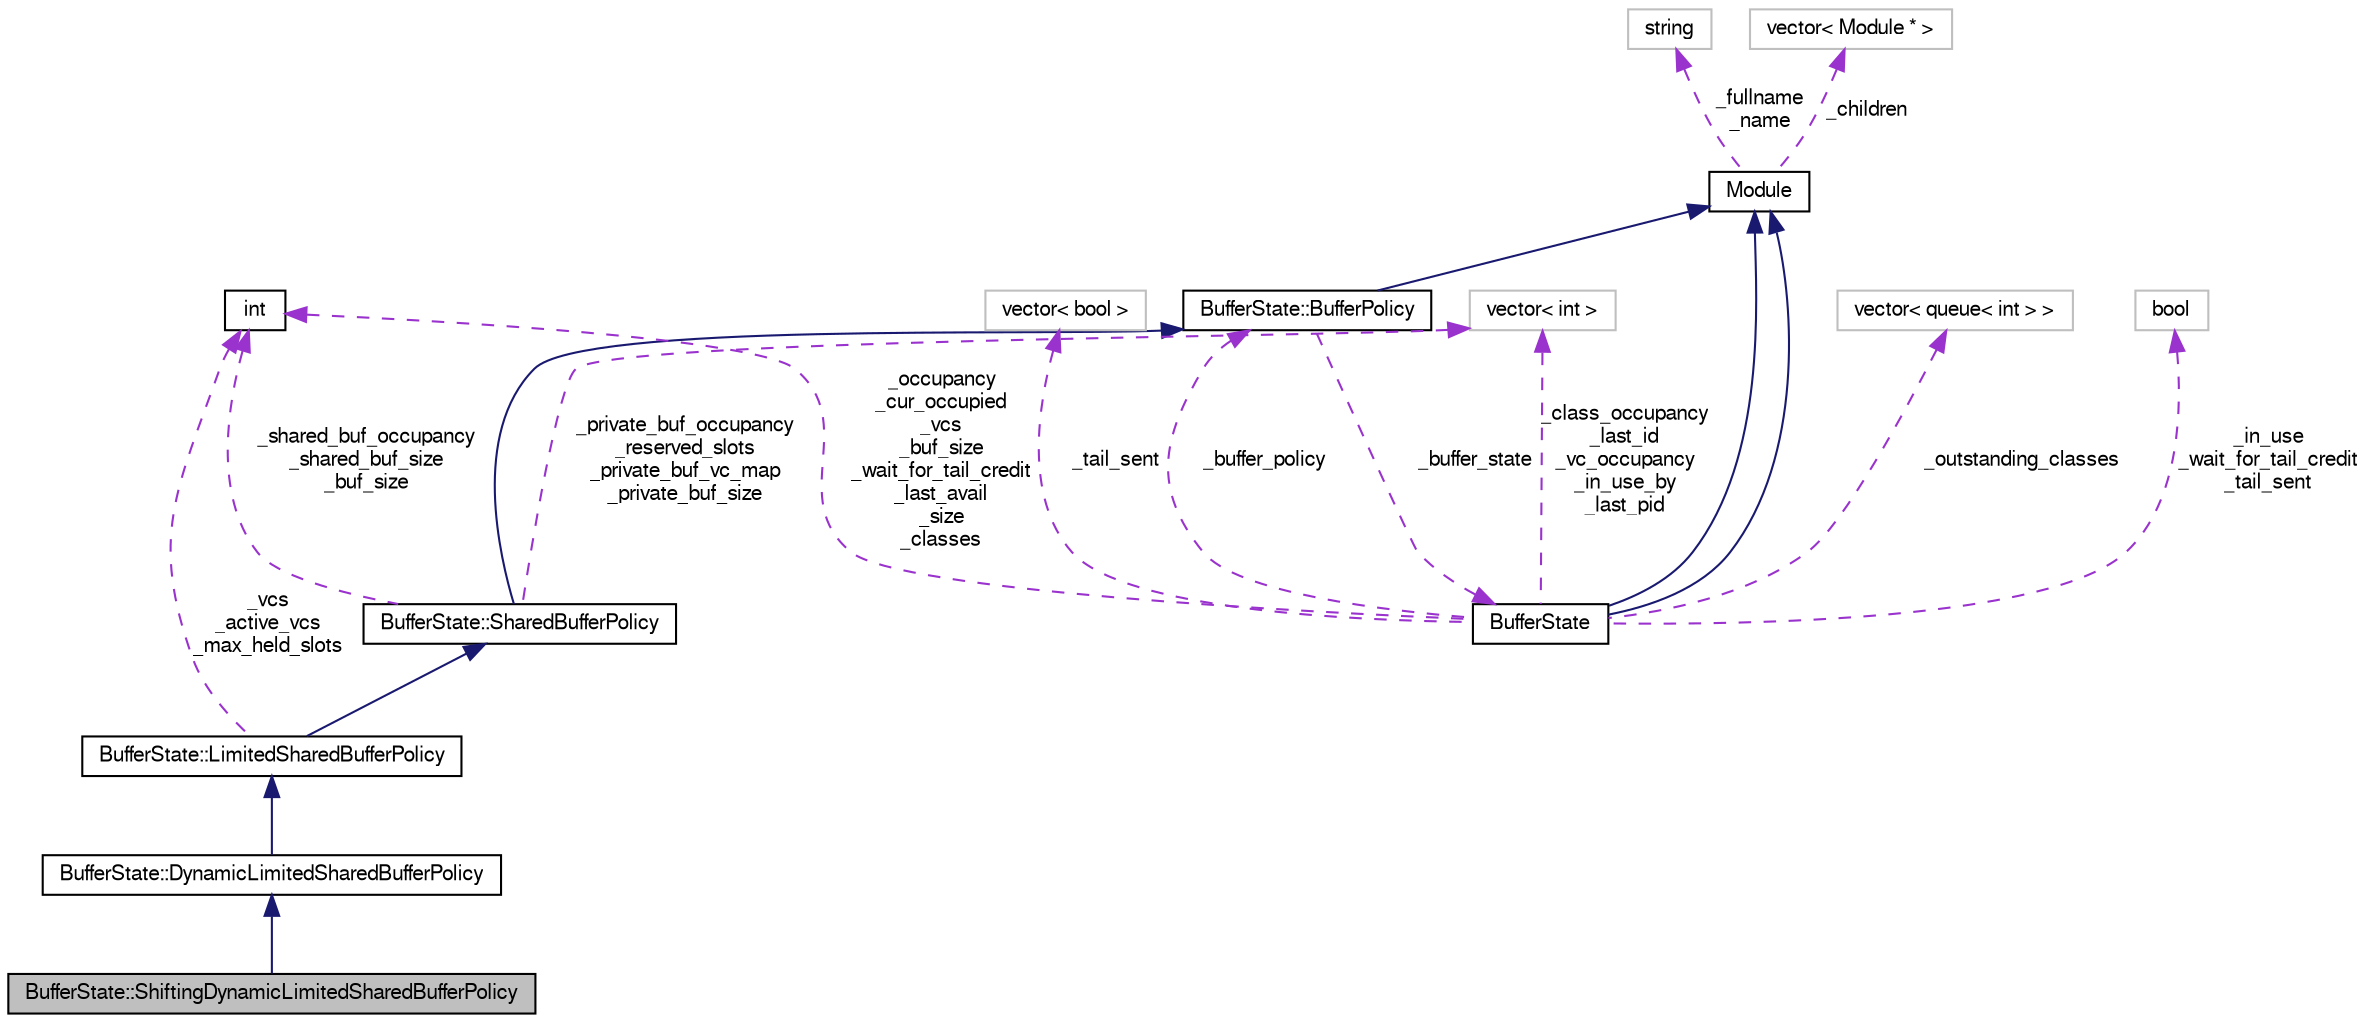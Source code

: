 digraph G
{
  bgcolor="transparent";
  edge [fontname="FreeSans",fontsize="10",labelfontname="FreeSans",labelfontsize="10"];
  node [fontname="FreeSans",fontsize="10",shape=record];
  Node1 [label="BufferState::ShiftingDynamicLimitedSharedBufferPolicy",height=0.2,width=0.4,color="black", fillcolor="grey75", style="filled" fontcolor="black"];
  Node2 -> Node1 [dir=back,color="midnightblue",fontsize="10",style="solid",fontname="FreeSans"];
  Node2 [label="BufferState::DynamicLimitedSharedBufferPolicy",height=0.2,width=0.4,color="black",URL="$classBufferState_1_1DynamicLimitedSharedBufferPolicy.html"];
  Node3 -> Node2 [dir=back,color="midnightblue",fontsize="10",style="solid",fontname="FreeSans"];
  Node3 [label="BufferState::LimitedSharedBufferPolicy",height=0.2,width=0.4,color="black",URL="$classBufferState_1_1LimitedSharedBufferPolicy.html"];
  Node4 -> Node3 [dir=back,color="midnightblue",fontsize="10",style="solid",fontname="FreeSans"];
  Node4 [label="BufferState::SharedBufferPolicy",height=0.2,width=0.4,color="black",URL="$classBufferState_1_1SharedBufferPolicy.html"];
  Node5 -> Node4 [dir=back,color="midnightblue",fontsize="10",style="solid",fontname="FreeSans"];
  Node5 [label="BufferState::BufferPolicy",height=0.2,width=0.4,color="black",URL="$classBufferState_1_1BufferPolicy.html"];
  Node6 -> Node5 [dir=back,color="midnightblue",fontsize="10",style="solid",fontname="FreeSans"];
  Node6 [label="Module",height=0.2,width=0.4,color="black",URL="$classModule.html"];
  Node7 -> Node6 [dir=back,color="darkorchid3",fontsize="10",style="dashed",label="_fullname\n_name",fontname="FreeSans"];
  Node7 [label="string",height=0.2,width=0.4,color="grey75"];
  Node8 -> Node6 [dir=back,color="darkorchid3",fontsize="10",style="dashed",label="_children",fontname="FreeSans"];
  Node8 [label="vector\< Module * \>",height=0.2,width=0.4,color="grey75"];
  Node9 -> Node5 [dir=back,color="darkorchid3",fontsize="10",style="dashed",label="_buffer_state",fontname="FreeSans"];
  Node9 [label="BufferState",height=0.2,width=0.4,color="black",URL="$classBufferState.html"];
  Node6 -> Node9 [dir=back,color="midnightblue",fontsize="10",style="solid",fontname="FreeSans"];
  Node6 -> Node9 [dir=back,color="midnightblue",fontsize="10",style="solid",fontname="FreeSans"];
  Node10 -> Node9 [dir=back,color="darkorchid3",fontsize="10",style="dashed",label="_outstanding_classes",fontname="FreeSans"];
  Node10 [label="vector\< queue\< int \> \>",height=0.2,width=0.4,color="grey75"];
  Node5 -> Node9 [dir=back,color="darkorchid3",fontsize="10",style="dashed",label="_buffer_policy",fontname="FreeSans"];
  Node11 -> Node9 [dir=back,color="darkorchid3",fontsize="10",style="dashed",label="_occupancy\n_cur_occupied\n_vcs\n_buf_size\n_wait_for_tail_credit\n_last_avail\n_size\n_classes",fontname="FreeSans"];
  Node11 [label="int",height=0.2,width=0.4,color="black",URL="$classint.html"];
  Node12 -> Node9 [dir=back,color="darkorchid3",fontsize="10",style="dashed",label="_in_use\n_wait_for_tail_credit\n_tail_sent",fontname="FreeSans"];
  Node12 [label="bool",height=0.2,width=0.4,color="grey75"];
  Node13 -> Node9 [dir=back,color="darkorchid3",fontsize="10",style="dashed",label="_class_occupancy\n_last_id\n_vc_occupancy\n_in_use_by\n_last_pid",fontname="FreeSans"];
  Node13 [label="vector\< int \>",height=0.2,width=0.4,color="grey75"];
  Node14 -> Node9 [dir=back,color="darkorchid3",fontsize="10",style="dashed",label="_tail_sent",fontname="FreeSans"];
  Node14 [label="vector\< bool \>",height=0.2,width=0.4,color="grey75"];
  Node11 -> Node4 [dir=back,color="darkorchid3",fontsize="10",style="dashed",label="_shared_buf_occupancy\n_shared_buf_size\n_buf_size",fontname="FreeSans"];
  Node13 -> Node4 [dir=back,color="darkorchid3",fontsize="10",style="dashed",label="_private_buf_occupancy\n_reserved_slots\n_private_buf_vc_map\n_private_buf_size",fontname="FreeSans"];
  Node11 -> Node3 [dir=back,color="darkorchid3",fontsize="10",style="dashed",label="_vcs\n_active_vcs\n_max_held_slots",fontname="FreeSans"];
}
